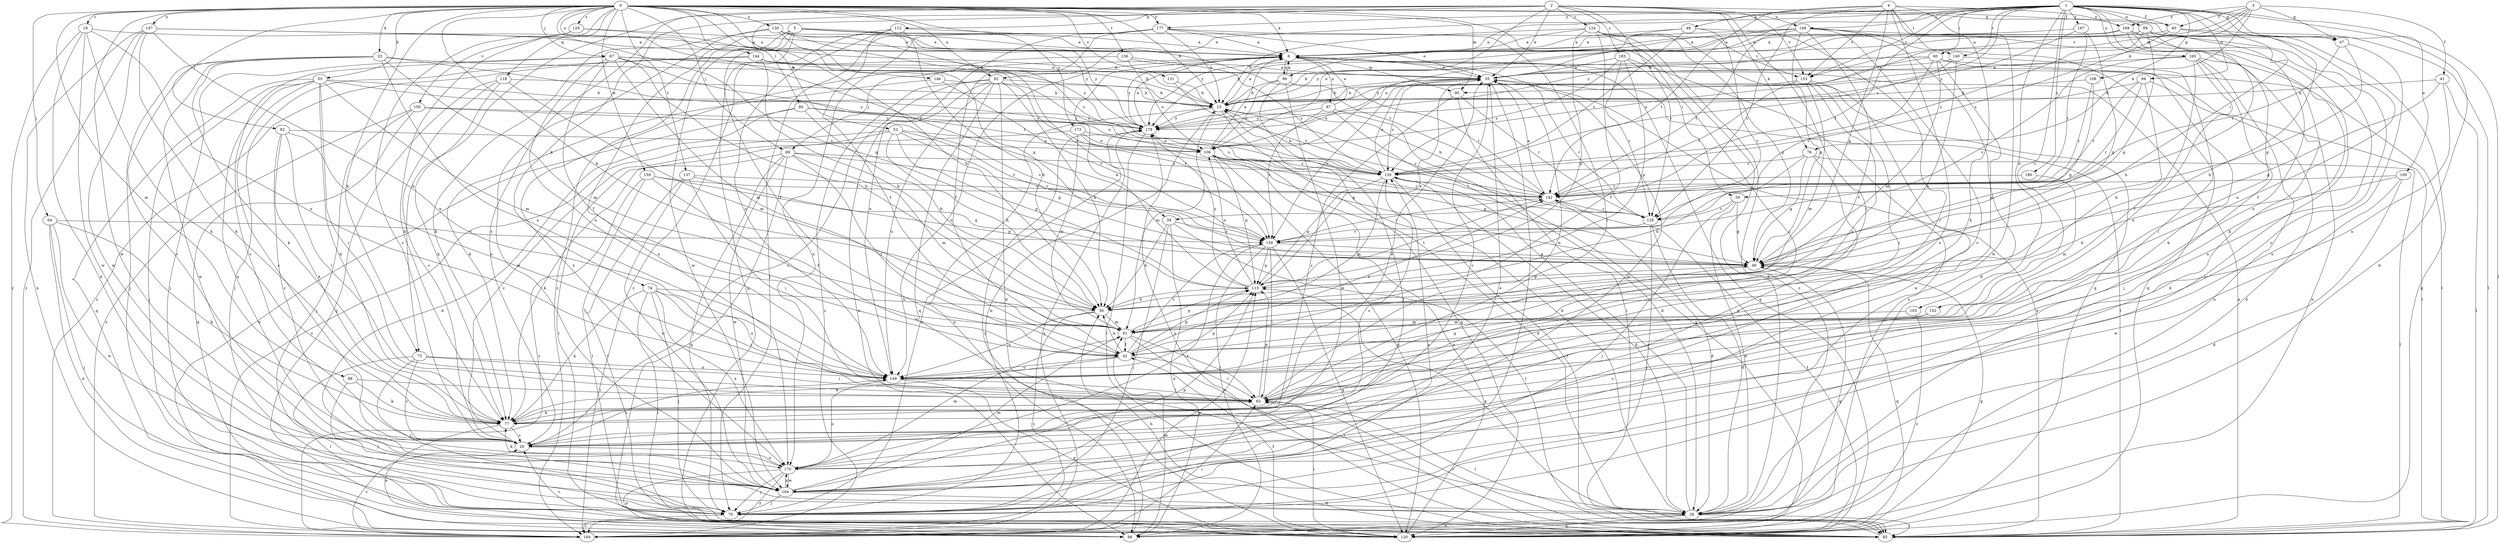 strict digraph  {
0;
1;
2;
3;
4;
5;
6;
13;
19;
20;
23;
28;
35;
39;
40;
41;
42;
47;
48;
49;
52;
53;
56;
59;
60;
63;
64;
67;
69;
70;
73;
74;
76;
77;
80;
82;
85;
88;
90;
91;
92;
94;
96;
97;
98;
99;
100;
103;
106;
108;
112;
113;
118;
120;
124;
128;
129;
130;
131;
135;
136;
137;
140;
142;
144;
146;
147;
148;
149;
150;
152;
153;
156;
159;
164;
165;
167;
169;
170;
173;
177;
178;
180;
183;
184;
0 -> 6  [label=a];
0 -> 13  [label=b];
0 -> 19  [label=c];
0 -> 23  [label=d];
0 -> 39  [label=f];
0 -> 47  [label=g];
0 -> 52  [label=h];
0 -> 53  [label=h];
0 -> 56  [label=h];
0 -> 59  [label=i];
0 -> 64  [label=j];
0 -> 67  [label=j];
0 -> 69  [label=j];
0 -> 73  [label=k];
0 -> 80  [label=l];
0 -> 82  [label=l];
0 -> 88  [label=m];
0 -> 90  [label=m];
0 -> 92  [label=n];
0 -> 118  [label=q];
0 -> 129  [label=s];
0 -> 130  [label=s];
0 -> 131  [label=s];
0 -> 136  [label=t];
0 -> 137  [label=t];
0 -> 144  [label=u];
0 -> 146  [label=u];
0 -> 147  [label=u];
0 -> 148  [label=u];
0 -> 150  [label=v];
0 -> 159  [label=w];
0 -> 164  [label=w];
0 -> 173  [label=y];
0 -> 177  [label=y];
1 -> 28  [label=d];
1 -> 35  [label=e];
1 -> 39  [label=f];
1 -> 40  [label=f];
1 -> 47  [label=g];
1 -> 59  [label=i];
1 -> 60  [label=i];
1 -> 85  [label=l];
1 -> 92  [label=n];
1 -> 94  [label=n];
1 -> 96  [label=n];
1 -> 99  [label=o];
1 -> 100  [label=o];
1 -> 103  [label=o];
1 -> 108  [label=p];
1 -> 135  [label=s];
1 -> 140  [label=t];
1 -> 148  [label=u];
1 -> 149  [label=u];
1 -> 152  [label=v];
1 -> 153  [label=v];
1 -> 165  [label=x];
1 -> 167  [label=x];
1 -> 177  [label=y];
1 -> 180  [label=z];
2 -> 20  [label=c];
2 -> 35  [label=e];
2 -> 40  [label=f];
2 -> 56  [label=h];
2 -> 63  [label=i];
2 -> 73  [label=k];
2 -> 74  [label=k];
2 -> 76  [label=k];
2 -> 106  [label=o];
2 -> 112  [label=p];
2 -> 124  [label=r];
2 -> 128  [label=r];
2 -> 153  [label=v];
2 -> 183  [label=z];
3 -> 13  [label=b];
3 -> 40  [label=f];
3 -> 41  [label=f];
3 -> 47  [label=g];
3 -> 76  [label=k];
3 -> 90  [label=m];
3 -> 153  [label=v];
3 -> 169  [label=x];
4 -> 48  [label=g];
4 -> 49  [label=g];
4 -> 77  [label=k];
4 -> 128  [label=r];
4 -> 140  [label=t];
4 -> 142  [label=t];
4 -> 153  [label=v];
4 -> 164  [label=w];
4 -> 169  [label=x];
4 -> 170  [label=x];
5 -> 6  [label=a];
5 -> 42  [label=f];
5 -> 120  [label=q];
5 -> 142  [label=t];
5 -> 153  [label=v];
5 -> 164  [label=w];
5 -> 170  [label=x];
5 -> 178  [label=y];
5 -> 184  [label=z];
6 -> 35  [label=e];
6 -> 69  [label=j];
6 -> 85  [label=l];
6 -> 90  [label=m];
6 -> 96  [label=n];
6 -> 97  [label=n];
6 -> 120  [label=q];
6 -> 149  [label=u];
6 -> 164  [label=w];
6 -> 178  [label=y];
13 -> 6  [label=a];
13 -> 91  [label=m];
13 -> 98  [label=n];
13 -> 120  [label=q];
13 -> 128  [label=r];
13 -> 178  [label=y];
19 -> 6  [label=a];
19 -> 28  [label=d];
19 -> 77  [label=k];
19 -> 149  [label=u];
19 -> 164  [label=w];
19 -> 184  [label=z];
20 -> 135  [label=s];
20 -> 149  [label=u];
20 -> 170  [label=x];
23 -> 20  [label=c];
23 -> 35  [label=e];
23 -> 70  [label=j];
23 -> 77  [label=k];
23 -> 91  [label=m];
23 -> 135  [label=s];
23 -> 149  [label=u];
23 -> 164  [label=w];
28 -> 13  [label=b];
28 -> 85  [label=l];
28 -> 98  [label=n];
28 -> 113  [label=p];
28 -> 120  [label=q];
28 -> 135  [label=s];
35 -> 13  [label=b];
35 -> 20  [label=c];
35 -> 70  [label=j];
35 -> 85  [label=l];
35 -> 128  [label=r];
35 -> 135  [label=s];
35 -> 156  [label=v];
39 -> 56  [label=h];
39 -> 70  [label=j];
39 -> 85  [label=l];
39 -> 98  [label=n];
39 -> 156  [label=v];
40 -> 6  [label=a];
40 -> 56  [label=h];
40 -> 85  [label=l];
40 -> 135  [label=s];
41 -> 13  [label=b];
41 -> 49  [label=g];
41 -> 85  [label=l];
41 -> 149  [label=u];
42 -> 56  [label=h];
42 -> 63  [label=i];
42 -> 77  [label=k];
42 -> 113  [label=p];
42 -> 142  [label=t];
42 -> 149  [label=u];
42 -> 156  [label=v];
47 -> 49  [label=g];
47 -> 142  [label=t];
47 -> 170  [label=x];
48 -> 6  [label=a];
48 -> 63  [label=i];
48 -> 135  [label=s];
48 -> 156  [label=v];
48 -> 178  [label=y];
49 -> 113  [label=p];
49 -> 120  [label=q];
52 -> 20  [label=c];
52 -> 49  [label=g];
52 -> 56  [label=h];
52 -> 106  [label=o];
52 -> 113  [label=p];
52 -> 156  [label=v];
52 -> 184  [label=z];
53 -> 13  [label=b];
53 -> 20  [label=c];
53 -> 63  [label=i];
53 -> 70  [label=j];
53 -> 77  [label=k];
53 -> 91  [label=m];
53 -> 120  [label=q];
53 -> 170  [label=x];
53 -> 178  [label=y];
56 -> 91  [label=m];
56 -> 149  [label=u];
56 -> 184  [label=z];
59 -> 28  [label=d];
59 -> 49  [label=g];
59 -> 70  [label=j];
59 -> 128  [label=r];
60 -> 13  [label=b];
60 -> 35  [label=e];
60 -> 56  [label=h];
60 -> 77  [label=k];
60 -> 91  [label=m];
60 -> 98  [label=n];
60 -> 128  [label=r];
60 -> 178  [label=y];
63 -> 35  [label=e];
63 -> 49  [label=g];
63 -> 77  [label=k];
63 -> 85  [label=l];
63 -> 113  [label=p];
64 -> 70  [label=j];
64 -> 77  [label=k];
64 -> 98  [label=n];
64 -> 156  [label=v];
64 -> 164  [label=w];
67 -> 20  [label=c];
67 -> 35  [label=e];
67 -> 42  [label=f];
67 -> 56  [label=h];
67 -> 70  [label=j];
67 -> 91  [label=m];
67 -> 135  [label=s];
67 -> 142  [label=t];
67 -> 149  [label=u];
69 -> 42  [label=f];
69 -> 70  [label=j];
69 -> 77  [label=k];
69 -> 91  [label=m];
69 -> 120  [label=q];
69 -> 135  [label=s];
69 -> 142  [label=t];
69 -> 164  [label=w];
70 -> 13  [label=b];
70 -> 135  [label=s];
70 -> 178  [label=y];
70 -> 184  [label=z];
73 -> 20  [label=c];
73 -> 63  [label=i];
73 -> 70  [label=j];
73 -> 85  [label=l];
73 -> 149  [label=u];
74 -> 56  [label=h];
74 -> 63  [label=i];
74 -> 70  [label=j];
74 -> 77  [label=k];
74 -> 85  [label=l];
74 -> 149  [label=u];
74 -> 170  [label=x];
76 -> 49  [label=g];
76 -> 56  [label=h];
76 -> 85  [label=l];
76 -> 135  [label=s];
76 -> 170  [label=x];
77 -> 20  [label=c];
77 -> 35  [label=e];
77 -> 63  [label=i];
77 -> 98  [label=n];
80 -> 28  [label=d];
80 -> 56  [label=h];
80 -> 98  [label=n];
80 -> 106  [label=o];
80 -> 178  [label=y];
82 -> 20  [label=c];
82 -> 63  [label=i];
82 -> 77  [label=k];
82 -> 106  [label=o];
82 -> 149  [label=u];
85 -> 6  [label=a];
85 -> 35  [label=e];
85 -> 56  [label=h];
85 -> 63  [label=i];
85 -> 178  [label=y];
88 -> 63  [label=i];
88 -> 70  [label=j];
88 -> 77  [label=k];
90 -> 20  [label=c];
90 -> 85  [label=l];
90 -> 128  [label=r];
91 -> 42  [label=f];
91 -> 63  [label=i];
91 -> 85  [label=l];
91 -> 113  [label=p];
92 -> 13  [label=b];
92 -> 20  [label=c];
92 -> 28  [label=d];
92 -> 56  [label=h];
92 -> 98  [label=n];
92 -> 120  [label=q];
92 -> 149  [label=u];
92 -> 156  [label=v];
92 -> 184  [label=z];
94 -> 13  [label=b];
94 -> 28  [label=d];
94 -> 56  [label=h];
94 -> 128  [label=r];
94 -> 142  [label=t];
96 -> 6  [label=a];
96 -> 13  [label=b];
96 -> 70  [label=j];
96 -> 106  [label=o];
96 -> 142  [label=t];
96 -> 164  [label=w];
97 -> 6  [label=a];
97 -> 28  [label=d];
97 -> 120  [label=q];
97 -> 156  [label=v];
97 -> 178  [label=y];
98 -> 91  [label=m];
98 -> 178  [label=y];
99 -> 6  [label=a];
99 -> 42  [label=f];
99 -> 49  [label=g];
99 -> 56  [label=h];
99 -> 120  [label=q];
99 -> 135  [label=s];
99 -> 149  [label=u];
99 -> 178  [label=y];
100 -> 28  [label=d];
100 -> 56  [label=h];
100 -> 142  [label=t];
100 -> 164  [label=w];
103 -> 91  [label=m];
103 -> 184  [label=z];
106 -> 6  [label=a];
106 -> 28  [label=d];
106 -> 35  [label=e];
106 -> 49  [label=g];
106 -> 113  [label=p];
106 -> 120  [label=q];
106 -> 128  [label=r];
106 -> 135  [label=s];
108 -> 13  [label=b];
108 -> 49  [label=g];
108 -> 142  [label=t];
112 -> 6  [label=a];
112 -> 42  [label=f];
112 -> 56  [label=h];
112 -> 149  [label=u];
112 -> 184  [label=z];
113 -> 6  [label=a];
113 -> 35  [label=e];
113 -> 56  [label=h];
113 -> 106  [label=o];
113 -> 142  [label=t];
113 -> 178  [label=y];
118 -> 13  [label=b];
118 -> 20  [label=c];
118 -> 77  [label=k];
118 -> 91  [label=m];
118 -> 120  [label=q];
120 -> 20  [label=c];
120 -> 42  [label=f];
120 -> 49  [label=g];
120 -> 63  [label=i];
120 -> 106  [label=o];
120 -> 142  [label=t];
124 -> 6  [label=a];
124 -> 13  [label=b];
124 -> 28  [label=d];
124 -> 42  [label=f];
124 -> 49  [label=g];
124 -> 113  [label=p];
124 -> 120  [label=q];
124 -> 184  [label=z];
128 -> 28  [label=d];
128 -> 70  [label=j];
128 -> 156  [label=v];
129 -> 6  [label=a];
129 -> 13  [label=b];
129 -> 20  [label=c];
129 -> 77  [label=k];
130 -> 6  [label=a];
130 -> 49  [label=g];
130 -> 77  [label=k];
130 -> 135  [label=s];
130 -> 156  [label=v];
130 -> 164  [label=w];
130 -> 178  [label=y];
131 -> 13  [label=b];
131 -> 142  [label=t];
135 -> 13  [label=b];
135 -> 28  [label=d];
135 -> 35  [label=e];
135 -> 85  [label=l];
135 -> 91  [label=m];
135 -> 113  [label=p];
135 -> 142  [label=t];
136 -> 35  [label=e];
136 -> 106  [label=o];
136 -> 135  [label=s];
136 -> 170  [label=x];
137 -> 63  [label=i];
137 -> 85  [label=l];
137 -> 113  [label=p];
137 -> 142  [label=t];
137 -> 164  [label=w];
140 -> 35  [label=e];
140 -> 56  [label=h];
140 -> 63  [label=i];
140 -> 106  [label=o];
142 -> 13  [label=b];
142 -> 28  [label=d];
142 -> 35  [label=e];
142 -> 128  [label=r];
142 -> 156  [label=v];
144 -> 13  [label=b];
144 -> 35  [label=e];
144 -> 56  [label=h];
144 -> 70  [label=j];
144 -> 178  [label=y];
144 -> 184  [label=z];
146 -> 13  [label=b];
146 -> 77  [label=k];
146 -> 156  [label=v];
147 -> 6  [label=a];
147 -> 49  [label=g];
147 -> 77  [label=k];
147 -> 98  [label=n];
147 -> 149  [label=u];
147 -> 164  [label=w];
147 -> 184  [label=z];
148 -> 6  [label=a];
148 -> 20  [label=c];
148 -> 28  [label=d];
148 -> 42  [label=f];
148 -> 49  [label=g];
148 -> 85  [label=l];
148 -> 106  [label=o];
148 -> 120  [label=q];
148 -> 142  [label=t];
148 -> 178  [label=y];
149 -> 63  [label=i];
149 -> 113  [label=p];
149 -> 120  [label=q];
150 -> 70  [label=j];
150 -> 120  [label=q];
150 -> 156  [label=v];
150 -> 178  [label=y];
150 -> 184  [label=z];
152 -> 20  [label=c];
152 -> 91  [label=m];
153 -> 13  [label=b];
153 -> 63  [label=i];
153 -> 91  [label=m];
153 -> 142  [label=t];
153 -> 149  [label=u];
153 -> 164  [label=w];
156 -> 49  [label=g];
156 -> 63  [label=i];
156 -> 98  [label=n];
156 -> 113  [label=p];
156 -> 120  [label=q];
156 -> 170  [label=x];
159 -> 42  [label=f];
159 -> 49  [label=g];
159 -> 85  [label=l];
159 -> 142  [label=t];
159 -> 184  [label=z];
164 -> 28  [label=d];
164 -> 35  [label=e];
164 -> 70  [label=j];
164 -> 91  [label=m];
164 -> 113  [label=p];
164 -> 170  [label=x];
165 -> 28  [label=d];
165 -> 35  [label=e];
165 -> 42  [label=f];
165 -> 70  [label=j];
165 -> 98  [label=n];
165 -> 149  [label=u];
165 -> 156  [label=v];
167 -> 6  [label=a];
167 -> 49  [label=g];
167 -> 142  [label=t];
167 -> 178  [label=y];
169 -> 6  [label=a];
169 -> 20  [label=c];
169 -> 70  [label=j];
169 -> 77  [label=k];
169 -> 170  [label=x];
169 -> 178  [label=y];
170 -> 70  [label=j];
170 -> 77  [label=k];
170 -> 91  [label=m];
170 -> 98  [label=n];
170 -> 149  [label=u];
170 -> 164  [label=w];
170 -> 184  [label=z];
173 -> 49  [label=g];
173 -> 85  [label=l];
173 -> 91  [label=m];
173 -> 106  [label=o];
173 -> 135  [label=s];
177 -> 6  [label=a];
177 -> 13  [label=b];
177 -> 35  [label=e];
177 -> 42  [label=f];
177 -> 63  [label=i];
177 -> 70  [label=j];
177 -> 149  [label=u];
177 -> 170  [label=x];
178 -> 6  [label=a];
178 -> 85  [label=l];
178 -> 106  [label=o];
180 -> 91  [label=m];
180 -> 142  [label=t];
183 -> 35  [label=e];
183 -> 63  [label=i];
183 -> 113  [label=p];
183 -> 128  [label=r];
183 -> 135  [label=s];
183 -> 184  [label=z];
184 -> 20  [label=c];
184 -> 49  [label=g];
184 -> 63  [label=i];
184 -> 113  [label=p];
184 -> 178  [label=y];
}
